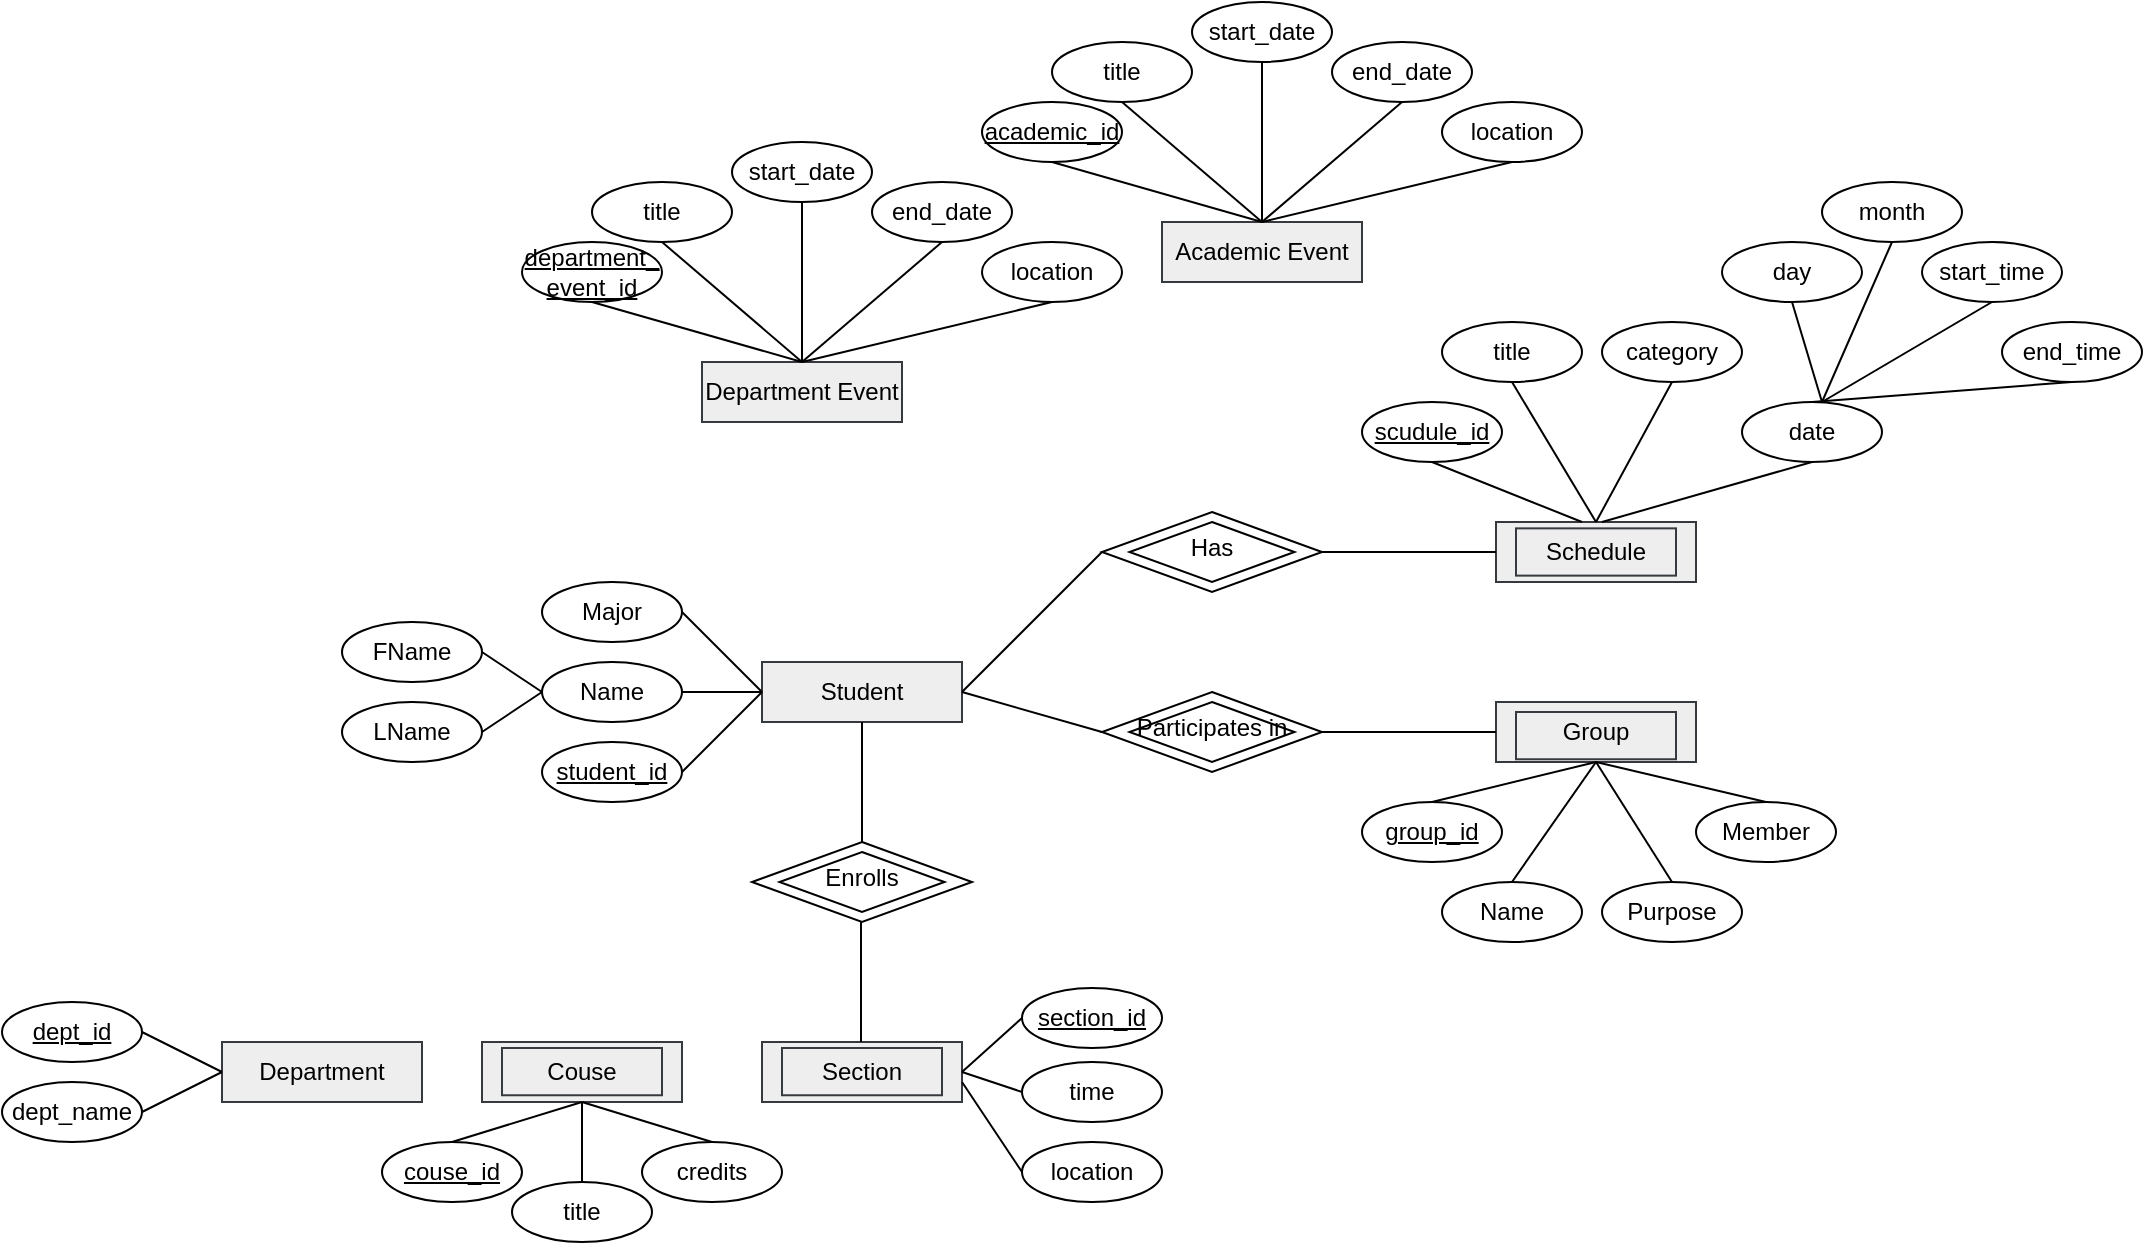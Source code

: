 <mxfile version="28.2.5">
  <diagram id="C5RBs43oDa-KdzZeNtuy" name="Page-1">
    <mxGraphModel dx="2329" dy="2007" grid="1" gridSize="10" guides="1" tooltips="1" connect="1" arrows="1" fold="1" page="1" pageScale="1" pageWidth="827" pageHeight="1169" math="0" shadow="0">
      <root>
        <mxCell id="WIyWlLk6GJQsqaUBKTNV-0" />
        <mxCell id="WIyWlLk6GJQsqaUBKTNV-1" parent="WIyWlLk6GJQsqaUBKTNV-0" />
        <mxCell id="WIyWlLk6GJQsqaUBKTNV-10" value="Enrolls" style="rhombus;whiteSpace=wrap;html=1;shadow=0;fontFamily=Helvetica;fontSize=12;align=center;strokeWidth=1;spacing=6;spacingTop=-4;" parent="WIyWlLk6GJQsqaUBKTNV-1" vertex="1">
          <mxGeometry x="285" y="320" width="110" height="40" as="geometry" />
        </mxCell>
        <mxCell id="KpBG0UinqzSO8xNsZdRm-1" value="Student" style="rounded=0;whiteSpace=wrap;html=1;fillColor=#eeeeee;strokeColor=#36393d;" vertex="1" parent="WIyWlLk6GJQsqaUBKTNV-1">
          <mxGeometry x="290" y="230" width="100" height="30" as="geometry" />
        </mxCell>
        <mxCell id="KpBG0UinqzSO8xNsZdRm-2" value="Department" style="rounded=0;whiteSpace=wrap;html=1;fillColor=#eeeeee;strokeColor=#36393d;" vertex="1" parent="WIyWlLk6GJQsqaUBKTNV-1">
          <mxGeometry x="20" y="420" width="100" height="30" as="geometry" />
        </mxCell>
        <mxCell id="KpBG0UinqzSO8xNsZdRm-3" value="Couse" style="rounded=0;whiteSpace=wrap;html=1;fillColor=#eeeeee;strokeColor=#36393d;" vertex="1" parent="WIyWlLk6GJQsqaUBKTNV-1">
          <mxGeometry x="150" y="420" width="100" height="30" as="geometry" />
        </mxCell>
        <mxCell id="KpBG0UinqzSO8xNsZdRm-4" value="Section" style="rounded=0;whiteSpace=wrap;html=1;fillColor=#eeeeee;strokeColor=#36393d;" vertex="1" parent="WIyWlLk6GJQsqaUBKTNV-1">
          <mxGeometry x="290" y="420" width="100" height="30" as="geometry" />
        </mxCell>
        <mxCell id="KpBG0UinqzSO8xNsZdRm-5" value="Academic Event" style="rounded=0;whiteSpace=wrap;html=1;fillColor=#eeeeee;strokeColor=#36393d;" vertex="1" parent="WIyWlLk6GJQsqaUBKTNV-1">
          <mxGeometry x="490" y="10" width="100" height="30" as="geometry" />
        </mxCell>
        <mxCell id="KpBG0UinqzSO8xNsZdRm-6" value="Department Event" style="rounded=0;whiteSpace=wrap;html=1;fillColor=#eeeeee;strokeColor=#36393d;" vertex="1" parent="WIyWlLk6GJQsqaUBKTNV-1">
          <mxGeometry x="260" y="80" width="100" height="30" as="geometry" />
        </mxCell>
        <mxCell id="KpBG0UinqzSO8xNsZdRm-7" value="Schedule" style="rounded=0;whiteSpace=wrap;html=1;fillColor=#eeeeee;strokeColor=#36393d;" vertex="1" parent="WIyWlLk6GJQsqaUBKTNV-1">
          <mxGeometry x="657" y="160" width="100" height="30" as="geometry" />
        </mxCell>
        <mxCell id="KpBG0UinqzSO8xNsZdRm-8" value="Group" style="rounded=0;whiteSpace=wrap;html=1;fillColor=#eeeeee;strokeColor=#36393d;" vertex="1" parent="WIyWlLk6GJQsqaUBKTNV-1">
          <mxGeometry x="657" y="250" width="100" height="30" as="geometry" />
        </mxCell>
        <mxCell id="KpBG0UinqzSO8xNsZdRm-10" value="Has" style="rhombus;whiteSpace=wrap;html=1;shadow=0;fontFamily=Helvetica;fontSize=12;align=center;strokeWidth=1;spacing=6;spacingTop=-4;" vertex="1" parent="WIyWlLk6GJQsqaUBKTNV-1">
          <mxGeometry x="460" y="155" width="110" height="40" as="geometry" />
        </mxCell>
        <mxCell id="KpBG0UinqzSO8xNsZdRm-11" value="Participates in" style="rhombus;whiteSpace=wrap;html=1;shadow=0;fontFamily=Helvetica;fontSize=12;align=center;strokeWidth=1;spacing=6;spacingTop=-4;" vertex="1" parent="WIyWlLk6GJQsqaUBKTNV-1">
          <mxGeometry x="460" y="245" width="110" height="40" as="geometry" />
        </mxCell>
        <mxCell id="KpBG0UinqzSO8xNsZdRm-13" value="&lt;u&gt;student_id&lt;/u&gt;" style="ellipse;whiteSpace=wrap;html=1;" vertex="1" parent="WIyWlLk6GJQsqaUBKTNV-1">
          <mxGeometry x="180" y="270" width="70" height="30" as="geometry" />
        </mxCell>
        <mxCell id="KpBG0UinqzSO8xNsZdRm-14" value="Name" style="ellipse;whiteSpace=wrap;html=1;" vertex="1" parent="WIyWlLk6GJQsqaUBKTNV-1">
          <mxGeometry x="180" y="230" width="70" height="30" as="geometry" />
        </mxCell>
        <mxCell id="KpBG0UinqzSO8xNsZdRm-15" value="Major" style="ellipse;whiteSpace=wrap;html=1;" vertex="1" parent="WIyWlLk6GJQsqaUBKTNV-1">
          <mxGeometry x="180" y="190" width="70" height="30" as="geometry" />
        </mxCell>
        <mxCell id="KpBG0UinqzSO8xNsZdRm-16" value="" style="endArrow=none;html=1;rounded=0;entryX=1;entryY=0.5;entryDx=0;entryDy=0;exitX=0;exitY=0.5;exitDx=0;exitDy=0;" edge="1" parent="WIyWlLk6GJQsqaUBKTNV-1" source="KpBG0UinqzSO8xNsZdRm-1" target="KpBG0UinqzSO8xNsZdRm-15">
          <mxGeometry width="50" height="50" relative="1" as="geometry">
            <mxPoint x="410" y="300" as="sourcePoint" />
            <mxPoint x="460" y="250" as="targetPoint" />
          </mxGeometry>
        </mxCell>
        <mxCell id="KpBG0UinqzSO8xNsZdRm-17" value="" style="endArrow=none;html=1;rounded=0;entryX=1;entryY=0.5;entryDx=0;entryDy=0;exitX=0;exitY=0.5;exitDx=0;exitDy=0;" edge="1" parent="WIyWlLk6GJQsqaUBKTNV-1" source="KpBG0UinqzSO8xNsZdRm-1" target="KpBG0UinqzSO8xNsZdRm-14">
          <mxGeometry width="50" height="50" relative="1" as="geometry">
            <mxPoint x="290" y="250" as="sourcePoint" />
            <mxPoint x="390" y="250" as="targetPoint" />
          </mxGeometry>
        </mxCell>
        <mxCell id="KpBG0UinqzSO8xNsZdRm-18" value="" style="endArrow=none;html=1;rounded=0;entryX=1;entryY=0.5;entryDx=0;entryDy=0;exitX=0;exitY=0.5;exitDx=0;exitDy=0;" edge="1" parent="WIyWlLk6GJQsqaUBKTNV-1" source="KpBG0UinqzSO8xNsZdRm-1" target="KpBG0UinqzSO8xNsZdRm-13">
          <mxGeometry width="50" height="50" relative="1" as="geometry">
            <mxPoint x="290" y="240" as="sourcePoint" />
            <mxPoint x="310" y="290" as="targetPoint" />
          </mxGeometry>
        </mxCell>
        <mxCell id="KpBG0UinqzSO8xNsZdRm-19" value="FName" style="ellipse;whiteSpace=wrap;html=1;" vertex="1" parent="WIyWlLk6GJQsqaUBKTNV-1">
          <mxGeometry x="80" y="210" width="70" height="30" as="geometry" />
        </mxCell>
        <mxCell id="KpBG0UinqzSO8xNsZdRm-20" value="LName" style="ellipse;whiteSpace=wrap;html=1;" vertex="1" parent="WIyWlLk6GJQsqaUBKTNV-1">
          <mxGeometry x="80" y="250" width="70" height="30" as="geometry" />
        </mxCell>
        <mxCell id="KpBG0UinqzSO8xNsZdRm-21" value="" style="endArrow=none;html=1;rounded=0;entryX=1;entryY=0.5;entryDx=0;entryDy=0;exitX=0;exitY=0.5;exitDx=0;exitDy=0;" edge="1" parent="WIyWlLk6GJQsqaUBKTNV-1" source="KpBG0UinqzSO8xNsZdRm-14" target="KpBG0UinqzSO8xNsZdRm-19">
          <mxGeometry width="50" height="50" relative="1" as="geometry">
            <mxPoint x="470" y="280" as="sourcePoint" />
            <mxPoint x="430" y="280" as="targetPoint" />
          </mxGeometry>
        </mxCell>
        <mxCell id="KpBG0UinqzSO8xNsZdRm-22" value="" style="endArrow=none;html=1;rounded=0;entryX=1;entryY=0.5;entryDx=0;entryDy=0;exitX=0;exitY=0.5;exitDx=0;exitDy=0;" edge="1" parent="WIyWlLk6GJQsqaUBKTNV-1" source="KpBG0UinqzSO8xNsZdRm-14" target="KpBG0UinqzSO8xNsZdRm-20">
          <mxGeometry width="50" height="50" relative="1" as="geometry">
            <mxPoint x="340" y="300" as="sourcePoint" />
            <mxPoint x="310" y="280" as="targetPoint" />
          </mxGeometry>
        </mxCell>
        <mxCell id="KpBG0UinqzSO8xNsZdRm-23" value="" style="endArrow=none;html=1;rounded=0;entryX=0.5;entryY=1;entryDx=0;entryDy=0;exitX=0.5;exitY=0;exitDx=0;exitDy=0;" edge="1" parent="WIyWlLk6GJQsqaUBKTNV-1" source="WIyWlLk6GJQsqaUBKTNV-10" target="KpBG0UinqzSO8xNsZdRm-1">
          <mxGeometry width="50" height="50" relative="1" as="geometry">
            <mxPoint x="410" y="300" as="sourcePoint" />
            <mxPoint x="460" y="250" as="targetPoint" />
          </mxGeometry>
        </mxCell>
        <mxCell id="KpBG0UinqzSO8xNsZdRm-24" value="" style="endArrow=none;html=1;rounded=0;entryX=0.5;entryY=1;entryDx=0;entryDy=0;exitX=0.5;exitY=0;exitDx=0;exitDy=0;" edge="1" parent="WIyWlLk6GJQsqaUBKTNV-1">
          <mxGeometry width="50" height="50" relative="1" as="geometry">
            <mxPoint x="339.5" y="420" as="sourcePoint" />
            <mxPoint x="339.5" y="360" as="targetPoint" />
          </mxGeometry>
        </mxCell>
        <mxCell id="KpBG0UinqzSO8xNsZdRm-25" value="&lt;u&gt;dept_id&lt;/u&gt;" style="ellipse;whiteSpace=wrap;html=1;" vertex="1" parent="WIyWlLk6GJQsqaUBKTNV-1">
          <mxGeometry x="-90" y="400" width="70" height="30" as="geometry" />
        </mxCell>
        <mxCell id="KpBG0UinqzSO8xNsZdRm-26" value="dept_name" style="ellipse;whiteSpace=wrap;html=1;" vertex="1" parent="WIyWlLk6GJQsqaUBKTNV-1">
          <mxGeometry x="-90" y="440" width="70" height="30" as="geometry" />
        </mxCell>
        <mxCell id="KpBG0UinqzSO8xNsZdRm-27" style="edgeStyle=orthogonalEdgeStyle;rounded=0;orthogonalLoop=1;jettySize=auto;html=1;exitX=0.5;exitY=1;exitDx=0;exitDy=0;" edge="1" parent="WIyWlLk6GJQsqaUBKTNV-1" source="KpBG0UinqzSO8xNsZdRm-26" target="KpBG0UinqzSO8xNsZdRm-26">
          <mxGeometry relative="1" as="geometry" />
        </mxCell>
        <mxCell id="KpBG0UinqzSO8xNsZdRm-28" value="" style="endArrow=none;html=1;rounded=0;exitX=1;exitY=0.5;exitDx=0;exitDy=0;entryX=0;entryY=0.5;entryDx=0;entryDy=0;" edge="1" parent="WIyWlLk6GJQsqaUBKTNV-1" source="KpBG0UinqzSO8xNsZdRm-25" target="KpBG0UinqzSO8xNsZdRm-2">
          <mxGeometry width="50" height="50" relative="1" as="geometry">
            <mxPoint x="40" y="360" as="sourcePoint" />
            <mxPoint x="70" y="420" as="targetPoint" />
          </mxGeometry>
        </mxCell>
        <mxCell id="KpBG0UinqzSO8xNsZdRm-29" value="" style="endArrow=none;html=1;rounded=0;exitX=0;exitY=0.5;exitDx=0;exitDy=0;entryX=1;entryY=0.5;entryDx=0;entryDy=0;" edge="1" parent="WIyWlLk6GJQsqaUBKTNV-1" source="KpBG0UinqzSO8xNsZdRm-2" target="KpBG0UinqzSO8xNsZdRm-26">
          <mxGeometry width="50" height="50" relative="1" as="geometry">
            <mxPoint x="70" y="450" as="sourcePoint" />
            <mxPoint x="115" y="500" as="targetPoint" />
          </mxGeometry>
        </mxCell>
        <mxCell id="KpBG0UinqzSO8xNsZdRm-33" value="&lt;u&gt;couse_id&lt;/u&gt;" style="ellipse;whiteSpace=wrap;html=1;" vertex="1" parent="WIyWlLk6GJQsqaUBKTNV-1">
          <mxGeometry x="100" y="470" width="70" height="30" as="geometry" />
        </mxCell>
        <mxCell id="KpBG0UinqzSO8xNsZdRm-34" value="" style="endArrow=none;html=1;rounded=0;exitX=0.5;exitY=1;exitDx=0;exitDy=0;entryX=0.5;entryY=0;entryDx=0;entryDy=0;" edge="1" parent="WIyWlLk6GJQsqaUBKTNV-1" target="KpBG0UinqzSO8xNsZdRm-33">
          <mxGeometry width="50" height="50" relative="1" as="geometry">
            <mxPoint x="200" y="450" as="sourcePoint" />
            <mxPoint x="175" y="500" as="targetPoint" />
          </mxGeometry>
        </mxCell>
        <mxCell id="KpBG0UinqzSO8xNsZdRm-35" value="title" style="ellipse;whiteSpace=wrap;html=1;" vertex="1" parent="WIyWlLk6GJQsqaUBKTNV-1">
          <mxGeometry x="165" y="490" width="70" height="30" as="geometry" />
        </mxCell>
        <mxCell id="KpBG0UinqzSO8xNsZdRm-36" value="" style="endArrow=none;html=1;rounded=0;exitX=0.5;exitY=1;exitDx=0;exitDy=0;entryX=0.5;entryY=0;entryDx=0;entryDy=0;" edge="1" parent="WIyWlLk6GJQsqaUBKTNV-1" source="KpBG0UinqzSO8xNsZdRm-3" target="KpBG0UinqzSO8xNsZdRm-35">
          <mxGeometry width="50" height="50" relative="1" as="geometry">
            <mxPoint x="275" y="460" as="sourcePoint" />
            <mxPoint x="185" y="478" as="targetPoint" />
          </mxGeometry>
        </mxCell>
        <mxCell id="KpBG0UinqzSO8xNsZdRm-38" value="credits" style="ellipse;whiteSpace=wrap;html=1;" vertex="1" parent="WIyWlLk6GJQsqaUBKTNV-1">
          <mxGeometry x="230" y="470" width="70" height="30" as="geometry" />
        </mxCell>
        <mxCell id="KpBG0UinqzSO8xNsZdRm-39" value="" style="endArrow=none;html=1;rounded=0;exitX=0.5;exitY=1;exitDx=0;exitDy=0;entryX=0.5;entryY=0;entryDx=0;entryDy=0;" edge="1" parent="WIyWlLk6GJQsqaUBKTNV-1" source="KpBG0UinqzSO8xNsZdRm-3" target="KpBG0UinqzSO8xNsZdRm-38">
          <mxGeometry width="50" height="50" relative="1" as="geometry">
            <mxPoint x="275" y="500" as="sourcePoint" />
            <mxPoint x="230" y="570" as="targetPoint" />
          </mxGeometry>
        </mxCell>
        <mxCell id="KpBG0UinqzSO8xNsZdRm-43" value="&lt;u&gt;section_id&lt;/u&gt;" style="ellipse;whiteSpace=wrap;html=1;" vertex="1" parent="WIyWlLk6GJQsqaUBKTNV-1">
          <mxGeometry x="420" y="393" width="70" height="30" as="geometry" />
        </mxCell>
        <mxCell id="KpBG0UinqzSO8xNsZdRm-44" value="" style="endArrow=none;html=1;rounded=0;exitX=1;exitY=0.5;exitDx=0;exitDy=0;entryX=0;entryY=0.5;entryDx=0;entryDy=0;" edge="1" parent="WIyWlLk6GJQsqaUBKTNV-1" source="KpBG0UinqzSO8xNsZdRm-4" target="KpBG0UinqzSO8xNsZdRm-43">
          <mxGeometry width="50" height="50" relative="1" as="geometry">
            <mxPoint x="350" y="460" as="sourcePoint" />
            <mxPoint x="415" y="490" as="targetPoint" />
          </mxGeometry>
        </mxCell>
        <mxCell id="KpBG0UinqzSO8xNsZdRm-47" value="time" style="ellipse;whiteSpace=wrap;html=1;" vertex="1" parent="WIyWlLk6GJQsqaUBKTNV-1">
          <mxGeometry x="420" y="430" width="70" height="30" as="geometry" />
        </mxCell>
        <mxCell id="KpBG0UinqzSO8xNsZdRm-48" value="" style="endArrow=none;html=1;rounded=0;exitX=1;exitY=0.5;exitDx=0;exitDy=0;entryX=0;entryY=0.5;entryDx=0;entryDy=0;" edge="1" parent="WIyWlLk6GJQsqaUBKTNV-1" source="KpBG0UinqzSO8xNsZdRm-4" target="KpBG0UinqzSO8xNsZdRm-47">
          <mxGeometry width="50" height="50" relative="1" as="geometry">
            <mxPoint x="430" y="450" as="sourcePoint" />
            <mxPoint x="460" y="450" as="targetPoint" />
          </mxGeometry>
        </mxCell>
        <mxCell id="KpBG0UinqzSO8xNsZdRm-49" value="location" style="ellipse;whiteSpace=wrap;html=1;" vertex="1" parent="WIyWlLk6GJQsqaUBKTNV-1">
          <mxGeometry x="420" y="470" width="70" height="30" as="geometry" />
        </mxCell>
        <mxCell id="KpBG0UinqzSO8xNsZdRm-50" value="" style="endArrow=none;html=1;rounded=0;entryX=0;entryY=0.5;entryDx=0;entryDy=0;" edge="1" parent="WIyWlLk6GJQsqaUBKTNV-1" target="KpBG0UinqzSO8xNsZdRm-49">
          <mxGeometry width="50" height="50" relative="1" as="geometry">
            <mxPoint x="390" y="440" as="sourcePoint" />
            <mxPoint x="414" y="490" as="targetPoint" />
          </mxGeometry>
        </mxCell>
        <mxCell id="KpBG0UinqzSO8xNsZdRm-52" value="" style="rhombus;whiteSpace=wrap;html=1;shadow=0;fontFamily=Helvetica;fontSize=12;align=center;strokeWidth=1;spacing=6;spacingTop=-4;fillColor=none;aspect=fixed;" vertex="1" parent="WIyWlLk6GJQsqaUBKTNV-1">
          <mxGeometry x="298.75" y="325" width="82.5" height="30" as="geometry" />
        </mxCell>
        <mxCell id="KpBG0UinqzSO8xNsZdRm-53" value="" style="rounded=0;whiteSpace=wrap;html=1;fillColor=none;strokeColor=#36393d;" vertex="1" parent="WIyWlLk6GJQsqaUBKTNV-1">
          <mxGeometry x="300" y="423" width="80" height="23.63" as="geometry" />
        </mxCell>
        <mxCell id="KpBG0UinqzSO8xNsZdRm-55" value="" style="rounded=0;whiteSpace=wrap;html=1;fillColor=none;strokeColor=#36393d;" vertex="1" parent="WIyWlLk6GJQsqaUBKTNV-1">
          <mxGeometry x="160" y="423" width="80" height="23.63" as="geometry" />
        </mxCell>
        <mxCell id="KpBG0UinqzSO8xNsZdRm-56" value="&lt;u&gt;group_id&lt;/u&gt;" style="ellipse;whiteSpace=wrap;html=1;" vertex="1" parent="WIyWlLk6GJQsqaUBKTNV-1">
          <mxGeometry x="590" y="300" width="70" height="30" as="geometry" />
        </mxCell>
        <mxCell id="KpBG0UinqzSO8xNsZdRm-57" value="Name" style="ellipse;whiteSpace=wrap;html=1;" vertex="1" parent="WIyWlLk6GJQsqaUBKTNV-1">
          <mxGeometry x="630" y="340" width="70" height="30" as="geometry" />
        </mxCell>
        <mxCell id="KpBG0UinqzSO8xNsZdRm-58" value="Purpose" style="ellipse;whiteSpace=wrap;html=1;" vertex="1" parent="WIyWlLk6GJQsqaUBKTNV-1">
          <mxGeometry x="710" y="340" width="70" height="30" as="geometry" />
        </mxCell>
        <mxCell id="KpBG0UinqzSO8xNsZdRm-59" value="Member" style="ellipse;whiteSpace=wrap;html=1;" vertex="1" parent="WIyWlLk6GJQsqaUBKTNV-1">
          <mxGeometry x="757" y="300" width="70" height="30" as="geometry" />
        </mxCell>
        <mxCell id="KpBG0UinqzSO8xNsZdRm-60" value="" style="endArrow=none;html=1;rounded=0;exitX=0.5;exitY=1;exitDx=0;exitDy=0;entryX=0.5;entryY=0;entryDx=0;entryDy=0;" edge="1" parent="WIyWlLk6GJQsqaUBKTNV-1" source="KpBG0UinqzSO8xNsZdRm-8" target="KpBG0UinqzSO8xNsZdRm-56">
          <mxGeometry width="50" height="50" relative="1" as="geometry">
            <mxPoint x="520" y="480" as="sourcePoint" />
            <mxPoint x="555" y="550" as="targetPoint" />
          </mxGeometry>
        </mxCell>
        <mxCell id="KpBG0UinqzSO8xNsZdRm-61" value="" style="endArrow=none;html=1;rounded=0;exitX=0.5;exitY=1;exitDx=0;exitDy=0;entryX=0.5;entryY=0;entryDx=0;entryDy=0;" edge="1" parent="WIyWlLk6GJQsqaUBKTNV-1" source="KpBG0UinqzSO8xNsZdRm-8" target="KpBG0UinqzSO8xNsZdRm-57">
          <mxGeometry width="50" height="50" relative="1" as="geometry">
            <mxPoint x="765" y="310" as="sourcePoint" />
            <mxPoint x="690" y="330" as="targetPoint" />
          </mxGeometry>
        </mxCell>
        <mxCell id="KpBG0UinqzSO8xNsZdRm-62" value="" style="endArrow=none;html=1;rounded=0;exitX=0.5;exitY=1;exitDx=0;exitDy=0;entryX=0.5;entryY=0;entryDx=0;entryDy=0;" edge="1" parent="WIyWlLk6GJQsqaUBKTNV-1" source="KpBG0UinqzSO8xNsZdRm-8" target="KpBG0UinqzSO8xNsZdRm-58">
          <mxGeometry width="50" height="50" relative="1" as="geometry">
            <mxPoint x="725" y="310" as="sourcePoint" />
            <mxPoint x="690" y="370" as="targetPoint" />
          </mxGeometry>
        </mxCell>
        <mxCell id="KpBG0UinqzSO8xNsZdRm-63" value="" style="endArrow=none;html=1;rounded=0;exitX=0.5;exitY=1;exitDx=0;exitDy=0;entryX=0.5;entryY=0;entryDx=0;entryDy=0;" edge="1" parent="WIyWlLk6GJQsqaUBKTNV-1" source="KpBG0UinqzSO8xNsZdRm-8" target="KpBG0UinqzSO8xNsZdRm-59">
          <mxGeometry width="50" height="50" relative="1" as="geometry">
            <mxPoint x="710" y="290" as="sourcePoint" />
            <mxPoint x="755" y="350" as="targetPoint" />
          </mxGeometry>
        </mxCell>
        <mxCell id="KpBG0UinqzSO8xNsZdRm-64" value="&lt;u&gt;scudule_id&lt;/u&gt;" style="ellipse;whiteSpace=wrap;html=1;" vertex="1" parent="WIyWlLk6GJQsqaUBKTNV-1">
          <mxGeometry x="590" y="100" width="70" height="30" as="geometry" />
        </mxCell>
        <mxCell id="KpBG0UinqzSO8xNsZdRm-66" value="title" style="ellipse;whiteSpace=wrap;html=1;" vertex="1" parent="WIyWlLk6GJQsqaUBKTNV-1">
          <mxGeometry x="630" y="60" width="70" height="30" as="geometry" />
        </mxCell>
        <mxCell id="KpBG0UinqzSO8xNsZdRm-67" value="category" style="ellipse;whiteSpace=wrap;html=1;" vertex="1" parent="WIyWlLk6GJQsqaUBKTNV-1">
          <mxGeometry x="710" y="60" width="70" height="30" as="geometry" />
        </mxCell>
        <mxCell id="KpBG0UinqzSO8xNsZdRm-68" value="date" style="ellipse;whiteSpace=wrap;html=1;" vertex="1" parent="WIyWlLk6GJQsqaUBKTNV-1">
          <mxGeometry x="780" y="100" width="70" height="30" as="geometry" />
        </mxCell>
        <mxCell id="KpBG0UinqzSO8xNsZdRm-70" value="" style="endArrow=none;html=1;rounded=0;exitX=0.5;exitY=0;exitDx=0;exitDy=0;entryX=0.5;entryY=1;entryDx=0;entryDy=0;" edge="1" parent="WIyWlLk6GJQsqaUBKTNV-1" source="KpBG0UinqzSO8xNsZdRm-7" target="KpBG0UinqzSO8xNsZdRm-67">
          <mxGeometry width="50" height="50" relative="1" as="geometry">
            <mxPoint x="720" y="310" as="sourcePoint" />
            <mxPoint x="758" y="370" as="targetPoint" />
          </mxGeometry>
        </mxCell>
        <mxCell id="KpBG0UinqzSO8xNsZdRm-72" value="" style="endArrow=none;html=1;rounded=0;entryX=0.5;entryY=1;entryDx=0;entryDy=0;" edge="1" parent="WIyWlLk6GJQsqaUBKTNV-1" target="KpBG0UinqzSO8xNsZdRm-68">
          <mxGeometry width="50" height="50" relative="1" as="geometry">
            <mxPoint x="710" y="160" as="sourcePoint" />
            <mxPoint x="808" y="160" as="targetPoint" />
          </mxGeometry>
        </mxCell>
        <mxCell id="KpBG0UinqzSO8xNsZdRm-73" value="" style="endArrow=none;html=1;rounded=0;entryX=0.5;entryY=1;entryDx=0;entryDy=0;exitX=0.5;exitY=0;exitDx=0;exitDy=0;" edge="1" parent="WIyWlLk6GJQsqaUBKTNV-1" source="KpBG0UinqzSO8xNsZdRm-7" target="KpBG0UinqzSO8xNsZdRm-66">
          <mxGeometry width="50" height="50" relative="1" as="geometry">
            <mxPoint x="770" y="250" as="sourcePoint" />
            <mxPoint x="852" y="220" as="targetPoint" />
          </mxGeometry>
        </mxCell>
        <mxCell id="KpBG0UinqzSO8xNsZdRm-74" value="" style="endArrow=none;html=1;rounded=0;entryX=0.5;entryY=1;entryDx=0;entryDy=0;" edge="1" parent="WIyWlLk6GJQsqaUBKTNV-1" target="KpBG0UinqzSO8xNsZdRm-64">
          <mxGeometry width="50" height="50" relative="1" as="geometry">
            <mxPoint x="700" y="160" as="sourcePoint" />
            <mxPoint x="690" y="130" as="targetPoint" />
          </mxGeometry>
        </mxCell>
        <mxCell id="KpBG0UinqzSO8xNsZdRm-76" value="day" style="ellipse;whiteSpace=wrap;html=1;" vertex="1" parent="WIyWlLk6GJQsqaUBKTNV-1">
          <mxGeometry x="770" y="20" width="70" height="30" as="geometry" />
        </mxCell>
        <mxCell id="KpBG0UinqzSO8xNsZdRm-77" value="month" style="ellipse;whiteSpace=wrap;html=1;" vertex="1" parent="WIyWlLk6GJQsqaUBKTNV-1">
          <mxGeometry x="820" y="-10" width="70" height="30" as="geometry" />
        </mxCell>
        <mxCell id="KpBG0UinqzSO8xNsZdRm-78" value="start_time" style="ellipse;whiteSpace=wrap;html=1;" vertex="1" parent="WIyWlLk6GJQsqaUBKTNV-1">
          <mxGeometry x="870" y="20" width="70" height="30" as="geometry" />
        </mxCell>
        <mxCell id="KpBG0UinqzSO8xNsZdRm-79" value="end_time" style="ellipse;whiteSpace=wrap;html=1;" vertex="1" parent="WIyWlLk6GJQsqaUBKTNV-1">
          <mxGeometry x="910" y="60" width="70" height="30" as="geometry" />
        </mxCell>
        <mxCell id="KpBG0UinqzSO8xNsZdRm-80" value="" style="endArrow=none;html=1;rounded=0;entryX=0.5;entryY=1;entryDx=0;entryDy=0;" edge="1" parent="WIyWlLk6GJQsqaUBKTNV-1" target="KpBG0UinqzSO8xNsZdRm-76">
          <mxGeometry width="50" height="50" relative="1" as="geometry">
            <mxPoint x="820" y="100" as="sourcePoint" />
            <mxPoint x="808" y="370" as="targetPoint" />
          </mxGeometry>
        </mxCell>
        <mxCell id="KpBG0UinqzSO8xNsZdRm-81" value="" style="endArrow=none;html=1;rounded=0;entryX=0.5;entryY=1;entryDx=0;entryDy=0;" edge="1" parent="WIyWlLk6GJQsqaUBKTNV-1" target="KpBG0UinqzSO8xNsZdRm-77">
          <mxGeometry width="50" height="50" relative="1" as="geometry">
            <mxPoint x="820" y="100" as="sourcePoint" />
            <mxPoint x="840" y="90" as="targetPoint" />
          </mxGeometry>
        </mxCell>
        <mxCell id="KpBG0UinqzSO8xNsZdRm-82" value="" style="endArrow=none;html=1;rounded=0;entryX=0.5;entryY=1;entryDx=0;entryDy=0;" edge="1" parent="WIyWlLk6GJQsqaUBKTNV-1" target="KpBG0UinqzSO8xNsZdRm-78">
          <mxGeometry width="50" height="50" relative="1" as="geometry">
            <mxPoint x="820" y="100" as="sourcePoint" />
            <mxPoint x="915" y="100" as="targetPoint" />
          </mxGeometry>
        </mxCell>
        <mxCell id="KpBG0UinqzSO8xNsZdRm-83" value="" style="endArrow=none;html=1;rounded=0;entryX=0.5;entryY=1;entryDx=0;entryDy=0;exitX=0.5;exitY=0;exitDx=0;exitDy=0;" edge="1" parent="WIyWlLk6GJQsqaUBKTNV-1" source="KpBG0UinqzSO8xNsZdRm-68" target="KpBG0UinqzSO8xNsZdRm-79">
          <mxGeometry width="50" height="50" relative="1" as="geometry">
            <mxPoint x="850" y="200" as="sourcePoint" />
            <mxPoint x="885" y="120" as="targetPoint" />
          </mxGeometry>
        </mxCell>
        <mxCell id="KpBG0UinqzSO8xNsZdRm-84" value="&lt;u&gt;academic_id&lt;/u&gt;" style="ellipse;whiteSpace=wrap;html=1;" vertex="1" parent="WIyWlLk6GJQsqaUBKTNV-1">
          <mxGeometry x="400" y="-50" width="70" height="30" as="geometry" />
        </mxCell>
        <mxCell id="KpBG0UinqzSO8xNsZdRm-85" value="title" style="ellipse;whiteSpace=wrap;html=1;" vertex="1" parent="WIyWlLk6GJQsqaUBKTNV-1">
          <mxGeometry x="435" y="-80" width="70" height="30" as="geometry" />
        </mxCell>
        <mxCell id="KpBG0UinqzSO8xNsZdRm-87" value="start_date" style="ellipse;whiteSpace=wrap;html=1;" vertex="1" parent="WIyWlLk6GJQsqaUBKTNV-1">
          <mxGeometry x="505" y="-100" width="70" height="30" as="geometry" />
        </mxCell>
        <mxCell id="KpBG0UinqzSO8xNsZdRm-89" value="" style="endArrow=none;html=1;rounded=0;entryX=0.5;entryY=1;entryDx=0;entryDy=0;" edge="1" parent="WIyWlLk6GJQsqaUBKTNV-1" target="KpBG0UinqzSO8xNsZdRm-87">
          <mxGeometry width="50" height="50" relative="1" as="geometry">
            <mxPoint x="540" y="10" as="sourcePoint" />
            <mxPoint x="638" y="10" as="targetPoint" />
          </mxGeometry>
        </mxCell>
        <mxCell id="KpBG0UinqzSO8xNsZdRm-90" value="" style="endArrow=none;html=1;rounded=0;entryX=0.5;entryY=1;entryDx=0;entryDy=0;" edge="1" parent="WIyWlLk6GJQsqaUBKTNV-1" target="KpBG0UinqzSO8xNsZdRm-85">
          <mxGeometry width="50" height="50" relative="1" as="geometry">
            <mxPoint x="540" y="10" as="sourcePoint" />
            <mxPoint x="682" y="70" as="targetPoint" />
          </mxGeometry>
        </mxCell>
        <mxCell id="KpBG0UinqzSO8xNsZdRm-91" value="" style="endArrow=none;html=1;rounded=0;entryX=0.5;entryY=1;entryDx=0;entryDy=0;" edge="1" parent="WIyWlLk6GJQsqaUBKTNV-1" target="KpBG0UinqzSO8xNsZdRm-84">
          <mxGeometry width="50" height="50" relative="1" as="geometry">
            <mxPoint x="540" y="10" as="sourcePoint" />
            <mxPoint x="520" y="-20" as="targetPoint" />
          </mxGeometry>
        </mxCell>
        <mxCell id="KpBG0UinqzSO8xNsZdRm-101" value="end_date" style="ellipse;whiteSpace=wrap;html=1;" vertex="1" parent="WIyWlLk6GJQsqaUBKTNV-1">
          <mxGeometry x="575" y="-80" width="70" height="30" as="geometry" />
        </mxCell>
        <mxCell id="KpBG0UinqzSO8xNsZdRm-102" value="" style="endArrow=none;html=1;rounded=0;entryX=0.5;entryY=1;entryDx=0;entryDy=0;" edge="1" parent="WIyWlLk6GJQsqaUBKTNV-1" target="KpBG0UinqzSO8xNsZdRm-101">
          <mxGeometry width="50" height="50" relative="1" as="geometry">
            <mxPoint x="540" y="10" as="sourcePoint" />
            <mxPoint x="635" y="-10" as="targetPoint" />
          </mxGeometry>
        </mxCell>
        <mxCell id="KpBG0UinqzSO8xNsZdRm-116" value="location" style="ellipse;whiteSpace=wrap;html=1;" vertex="1" parent="WIyWlLk6GJQsqaUBKTNV-1">
          <mxGeometry x="630" y="-50" width="70" height="30" as="geometry" />
        </mxCell>
        <mxCell id="KpBG0UinqzSO8xNsZdRm-117" value="" style="endArrow=none;html=1;rounded=0;entryX=0.5;entryY=1;entryDx=0;entryDy=0;" edge="1" parent="WIyWlLk6GJQsqaUBKTNV-1" target="KpBG0UinqzSO8xNsZdRm-116">
          <mxGeometry width="50" height="50" relative="1" as="geometry">
            <mxPoint x="540" y="10" as="sourcePoint" />
            <mxPoint x="745" y="20" as="targetPoint" />
          </mxGeometry>
        </mxCell>
        <mxCell id="KpBG0UinqzSO8xNsZdRm-119" value="&lt;u&gt;department_&lt;br&gt;event_id&lt;/u&gt;" style="ellipse;whiteSpace=wrap;html=1;" vertex="1" parent="WIyWlLk6GJQsqaUBKTNV-1">
          <mxGeometry x="170" y="20" width="70" height="30" as="geometry" />
        </mxCell>
        <mxCell id="KpBG0UinqzSO8xNsZdRm-120" value="title" style="ellipse;whiteSpace=wrap;html=1;" vertex="1" parent="WIyWlLk6GJQsqaUBKTNV-1">
          <mxGeometry x="205" y="-10" width="70" height="30" as="geometry" />
        </mxCell>
        <mxCell id="KpBG0UinqzSO8xNsZdRm-121" value="start_date" style="ellipse;whiteSpace=wrap;html=1;" vertex="1" parent="WIyWlLk6GJQsqaUBKTNV-1">
          <mxGeometry x="275" y="-30" width="70" height="30" as="geometry" />
        </mxCell>
        <mxCell id="KpBG0UinqzSO8xNsZdRm-122" value="" style="endArrow=none;html=1;rounded=0;entryX=0.5;entryY=1;entryDx=0;entryDy=0;" edge="1" parent="WIyWlLk6GJQsqaUBKTNV-1" target="KpBG0UinqzSO8xNsZdRm-121">
          <mxGeometry width="50" height="50" relative="1" as="geometry">
            <mxPoint x="310" y="80" as="sourcePoint" />
            <mxPoint x="408" y="80" as="targetPoint" />
          </mxGeometry>
        </mxCell>
        <mxCell id="KpBG0UinqzSO8xNsZdRm-123" value="" style="endArrow=none;html=1;rounded=0;entryX=0.5;entryY=1;entryDx=0;entryDy=0;" edge="1" parent="WIyWlLk6GJQsqaUBKTNV-1" target="KpBG0UinqzSO8xNsZdRm-120">
          <mxGeometry width="50" height="50" relative="1" as="geometry">
            <mxPoint x="310" y="80" as="sourcePoint" />
            <mxPoint x="452" y="140" as="targetPoint" />
          </mxGeometry>
        </mxCell>
        <mxCell id="KpBG0UinqzSO8xNsZdRm-124" value="" style="endArrow=none;html=1;rounded=0;entryX=0.5;entryY=1;entryDx=0;entryDy=0;" edge="1" parent="WIyWlLk6GJQsqaUBKTNV-1" target="KpBG0UinqzSO8xNsZdRm-119">
          <mxGeometry width="50" height="50" relative="1" as="geometry">
            <mxPoint x="310" y="80" as="sourcePoint" />
            <mxPoint x="290" y="50" as="targetPoint" />
          </mxGeometry>
        </mxCell>
        <mxCell id="KpBG0UinqzSO8xNsZdRm-125" value="end_date" style="ellipse;whiteSpace=wrap;html=1;" vertex="1" parent="WIyWlLk6GJQsqaUBKTNV-1">
          <mxGeometry x="345" y="-10" width="70" height="30" as="geometry" />
        </mxCell>
        <mxCell id="KpBG0UinqzSO8xNsZdRm-126" value="" style="endArrow=none;html=1;rounded=0;entryX=0.5;entryY=1;entryDx=0;entryDy=0;" edge="1" parent="WIyWlLk6GJQsqaUBKTNV-1" target="KpBG0UinqzSO8xNsZdRm-125">
          <mxGeometry width="50" height="50" relative="1" as="geometry">
            <mxPoint x="310" y="80" as="sourcePoint" />
            <mxPoint x="405" y="60" as="targetPoint" />
          </mxGeometry>
        </mxCell>
        <mxCell id="KpBG0UinqzSO8xNsZdRm-127" value="location" style="ellipse;whiteSpace=wrap;html=1;" vertex="1" parent="WIyWlLk6GJQsqaUBKTNV-1">
          <mxGeometry x="400" y="20" width="70" height="30" as="geometry" />
        </mxCell>
        <mxCell id="KpBG0UinqzSO8xNsZdRm-128" value="" style="endArrow=none;html=1;rounded=0;entryX=0.5;entryY=1;entryDx=0;entryDy=0;" edge="1" parent="WIyWlLk6GJQsqaUBKTNV-1" target="KpBG0UinqzSO8xNsZdRm-127">
          <mxGeometry width="50" height="50" relative="1" as="geometry">
            <mxPoint x="310" y="80" as="sourcePoint" />
            <mxPoint x="515" y="90" as="targetPoint" />
          </mxGeometry>
        </mxCell>
        <mxCell id="KpBG0UinqzSO8xNsZdRm-129" value="" style="rounded=0;whiteSpace=wrap;html=1;fillColor=none;strokeColor=#36393d;" vertex="1" parent="WIyWlLk6GJQsqaUBKTNV-1">
          <mxGeometry x="667" y="163.18" width="80" height="23.63" as="geometry" />
        </mxCell>
        <mxCell id="KpBG0UinqzSO8xNsZdRm-130" value="" style="rhombus;whiteSpace=wrap;html=1;shadow=0;fontFamily=Helvetica;fontSize=12;align=center;strokeWidth=1;spacing=6;spacingTop=-4;fillColor=none;aspect=fixed;" vertex="1" parent="WIyWlLk6GJQsqaUBKTNV-1">
          <mxGeometry x="473.75" y="160" width="82.5" height="30" as="geometry" />
        </mxCell>
        <mxCell id="KpBG0UinqzSO8xNsZdRm-131" value="" style="rhombus;whiteSpace=wrap;html=1;shadow=0;fontFamily=Helvetica;fontSize=12;align=center;strokeWidth=1;spacing=6;spacingTop=-4;fillColor=none;aspect=fixed;" vertex="1" parent="WIyWlLk6GJQsqaUBKTNV-1">
          <mxGeometry x="473.75" y="250" width="82.5" height="30" as="geometry" />
        </mxCell>
        <mxCell id="KpBG0UinqzSO8xNsZdRm-132" value="" style="rounded=0;whiteSpace=wrap;html=1;fillColor=none;strokeColor=#36393d;" vertex="1" parent="WIyWlLk6GJQsqaUBKTNV-1">
          <mxGeometry x="667" y="255" width="80" height="23.63" as="geometry" />
        </mxCell>
        <mxCell id="KpBG0UinqzSO8xNsZdRm-133" value="" style="endArrow=none;html=1;rounded=0;entryX=0;entryY=0.5;entryDx=0;entryDy=0;exitX=1;exitY=0.5;exitDx=0;exitDy=0;" edge="1" parent="WIyWlLk6GJQsqaUBKTNV-1" source="KpBG0UinqzSO8xNsZdRm-1" target="KpBG0UinqzSO8xNsZdRm-10">
          <mxGeometry width="50" height="50" relative="1" as="geometry">
            <mxPoint x="390" y="290" as="sourcePoint" />
            <mxPoint x="440" y="240" as="targetPoint" />
          </mxGeometry>
        </mxCell>
        <mxCell id="KpBG0UinqzSO8xNsZdRm-134" value="" style="endArrow=none;html=1;rounded=0;entryX=0;entryY=0.5;entryDx=0;entryDy=0;exitX=1;exitY=0.5;exitDx=0;exitDy=0;" edge="1" parent="WIyWlLk6GJQsqaUBKTNV-1" source="KpBG0UinqzSO8xNsZdRm-10" target="KpBG0UinqzSO8xNsZdRm-7">
          <mxGeometry width="50" height="50" relative="1" as="geometry">
            <mxPoint x="590" y="295" as="sourcePoint" />
            <mxPoint x="660" y="220" as="targetPoint" />
          </mxGeometry>
        </mxCell>
        <mxCell id="KpBG0UinqzSO8xNsZdRm-136" value="" style="endArrow=none;html=1;rounded=0;entryX=1;entryY=0.5;entryDx=0;entryDy=0;exitX=0;exitY=0.5;exitDx=0;exitDy=0;" edge="1" parent="WIyWlLk6GJQsqaUBKTNV-1" source="KpBG0UinqzSO8xNsZdRm-11" target="KpBG0UinqzSO8xNsZdRm-1">
          <mxGeometry width="50" height="50" relative="1" as="geometry">
            <mxPoint x="440" y="310" as="sourcePoint" />
            <mxPoint x="510" y="240" as="targetPoint" />
          </mxGeometry>
        </mxCell>
        <mxCell id="KpBG0UinqzSO8xNsZdRm-137" value="" style="endArrow=none;html=1;rounded=0;exitX=0;exitY=0.5;exitDx=0;exitDy=0;" edge="1" parent="WIyWlLk6GJQsqaUBKTNV-1" source="KpBG0UinqzSO8xNsZdRm-8">
          <mxGeometry width="50" height="50" relative="1" as="geometry">
            <mxPoint x="540" y="290" as="sourcePoint" />
            <mxPoint x="570" y="265" as="targetPoint" />
          </mxGeometry>
        </mxCell>
      </root>
    </mxGraphModel>
  </diagram>
</mxfile>
